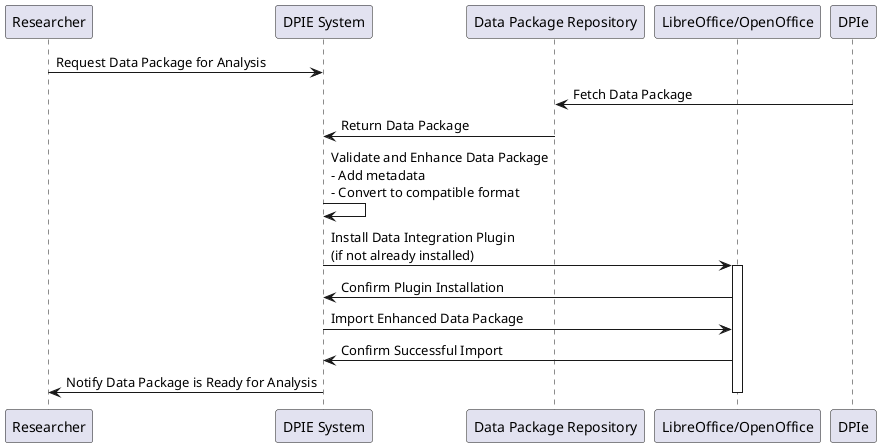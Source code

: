 @startuml
participant Researcher
participant "DPIE System" as DPIE
participant "Data Package Repository" as Repo
participant "LibreOffice/OpenOffice" as LibreOffice

Researcher -> DPIE : Request Data Package for Analysis
DPIe -> Repo : Fetch Data Package
Repo -> DPIE : Return Data Package
DPIE -> DPIE : Validate and Enhance Data Package\n- Add metadata\n- Convert to compatible format
DPIE -> LibreOffice : Install Data Integration Plugin\n(if not already installed)
activate LibreOffice
LibreOffice -> DPIE : Confirm Plugin Installation
DPIE -> LibreOffice : Import Enhanced Data Package
LibreOffice -> DPIE : Confirm Successful Import
DPIE -> Researcher : Notify Data Package is Ready for Analysis
deactivate LibreOffice

@enduml